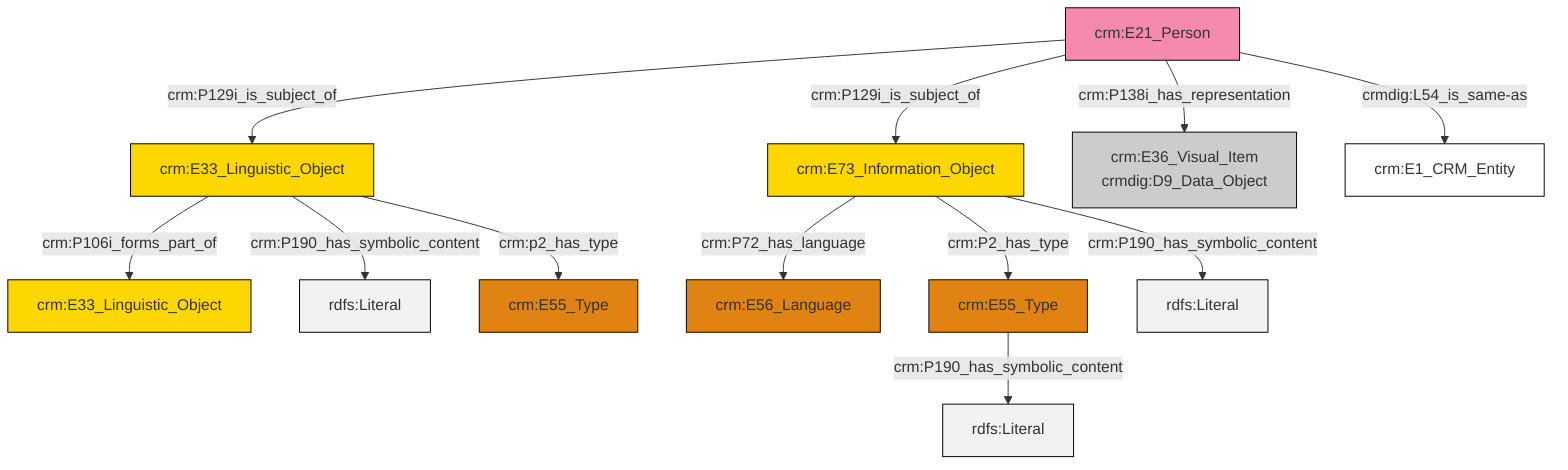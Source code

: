 graph TD
classDef Literal fill:#f2f2f2,stroke:#000000;
classDef CRM_Entity fill:#FFFFFF,stroke:#000000;
classDef Temporal_Entity fill:#00C9E6, stroke:#000000;
classDef Type fill:#E18312, stroke:#000000;
classDef Time-Span fill:#2C9C91, stroke:#000000;
classDef Appellation fill:#FFEB7F, stroke:#000000;
classDef Place fill:#008836, stroke:#000000;
classDef Persistent_Item fill:#B266B2, stroke:#000000;
classDef Conceptual_Object fill:#FFD700, stroke:#000000;
classDef Physical_Thing fill:#D2B48C, stroke:#000000;
classDef Actor fill:#f58aad, stroke:#000000;
classDef PC_Classes fill:#4ce600, stroke:#000000;
classDef Multi fill:#cccccc,stroke:#000000;

0["crm:E73_Information_Object"]:::Conceptual_Object -->|crm:P72_has_language| 1["crm:E56_Language"]:::Type
0["crm:E73_Information_Object"]:::Conceptual_Object -->|crm:P2_has_type| 5["crm:E55_Type"]:::Type
5["crm:E55_Type"]:::Type -->|crm:P190_has_symbolic_content| 8[rdfs:Literal]:::Literal
2["crm:E33_Linguistic_Object"]:::Conceptual_Object -->|crm:P106i_forms_part_of| 9["crm:E33_Linguistic_Object"]:::Conceptual_Object
12["crm:E21_Person"]:::Actor -->|crm:P129i_is_subject_of| 2["crm:E33_Linguistic_Object"]:::Conceptual_Object
12["crm:E21_Person"]:::Actor -->|crm:P129i_is_subject_of| 0["crm:E73_Information_Object"]:::Conceptual_Object
2["crm:E33_Linguistic_Object"]:::Conceptual_Object -->|crm:P190_has_symbolic_content| 15[rdfs:Literal]:::Literal
12["crm:E21_Person"]:::Actor -->|crm:P138i_has_representation| 6["crm:E36_Visual_Item<br>crmdig:D9_Data_Object"]:::Multi
12["crm:E21_Person"]:::Actor -->|crmdig:L54_is_same-as| 16["crm:E1_CRM_Entity"]:::CRM_Entity
2["crm:E33_Linguistic_Object"]:::Conceptual_Object -->|crm:p2_has_type| 13["crm:E55_Type"]:::Type
0["crm:E73_Information_Object"]:::Conceptual_Object -->|crm:P190_has_symbolic_content| 21[rdfs:Literal]:::Literal